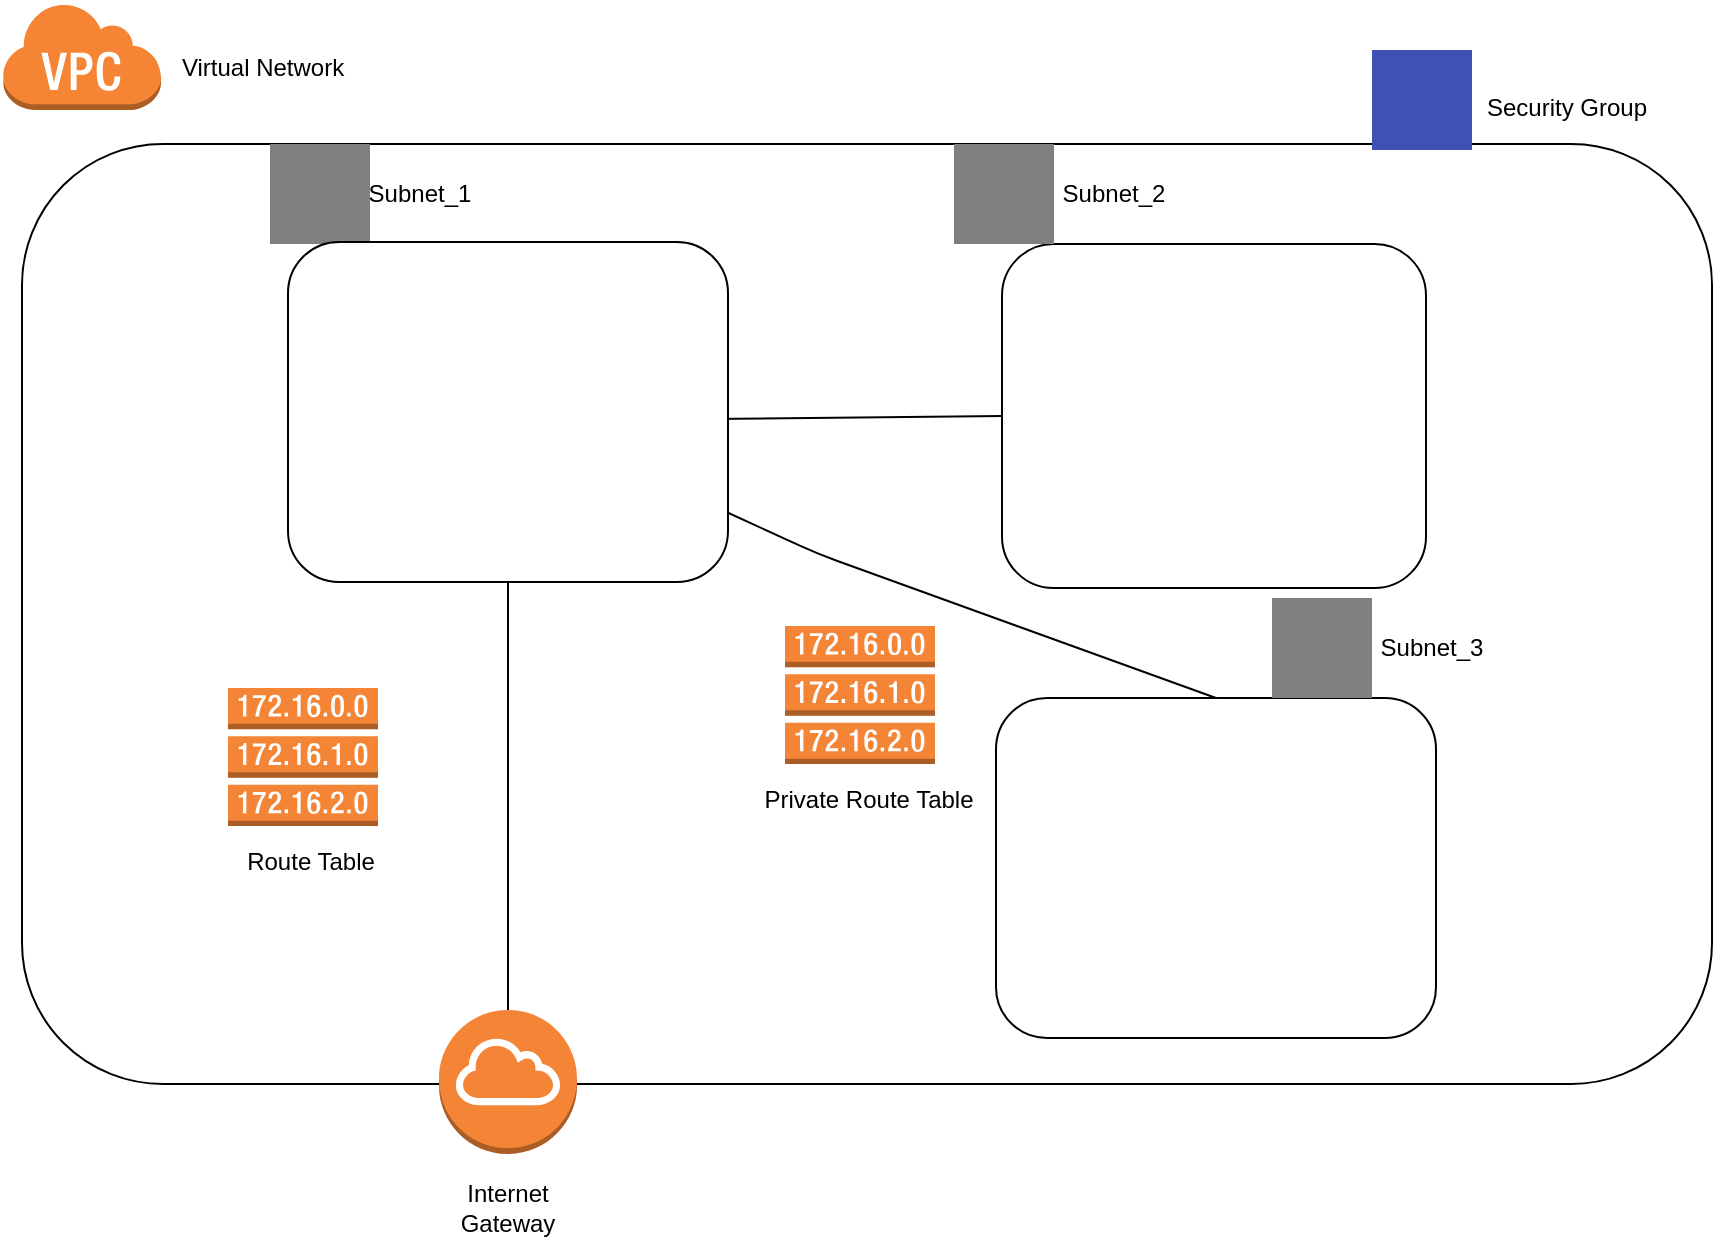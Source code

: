 <mxfile>
    <diagram id="63XFqaJNnCOzj1Tr916l" name="Page-1">
        <mxGraphModel dx="1174" dy="475" grid="0" gridSize="10" guides="1" tooltips="1" connect="1" arrows="1" fold="1" page="1" pageScale="1" pageWidth="827" pageHeight="1169" math="0" shadow="0">
            <root>
                <mxCell id="0"/>
                <mxCell id="1" parent="0"/>
                <mxCell id="3" value="" style="rounded=1;whiteSpace=wrap;html=1;fillColor=default;" parent="1" vertex="1">
                    <mxGeometry x="120" y="131" width="845" height="470" as="geometry"/>
                </mxCell>
                <mxCell id="4" value="" style="outlineConnect=0;dashed=0;verticalLabelPosition=bottom;verticalAlign=top;align=center;html=1;shape=mxgraph.aws3.virtual_private_cloud;fillColor=#F58534;gradientColor=none;" parent="1" vertex="1">
                    <mxGeometry x="110" y="60" width="79.5" height="54" as="geometry"/>
                </mxCell>
                <mxCell id="5" value="" style="fillColor=#808080;aspect=fixed;sketch=0;pointerEvents=1;shadow=0;dashed=0;html=1;strokeColor=none;labelPosition=center;verticalLabelPosition=bottom;outlineConnect=0;verticalAlign=top;align=center;shape=mxgraph.openstack.neutron_subnet;" parent="1" vertex="1">
                    <mxGeometry x="244" y="131" width="50" height="50" as="geometry"/>
                </mxCell>
                <mxCell id="16" style="edgeStyle=none;html=1;exitX=1;exitY=0.5;exitDx=0;exitDy=0;entryX=0;entryY=0.5;entryDx=0;entryDy=0;startArrow=none;startFill=0;endArrow=none;endFill=0;" parent="1" target="7" edge="1">
                    <mxGeometry relative="1" as="geometry">
                        <mxPoint x="410" y="269" as="sourcePoint"/>
                    </mxGeometry>
                </mxCell>
                <mxCell id="25" style="edgeStyle=none;html=1;endArrow=none;endFill=0;entryX=0.5;entryY=0;entryDx=0;entryDy=0;" parent="1" source="27" target="21" edge="1">
                    <mxGeometry relative="1" as="geometry">
                        <mxPoint x="671" y="310" as="targetPoint"/>
                        <Array as="points">
                            <mxPoint x="518" y="336"/>
                        </Array>
                    </mxGeometry>
                </mxCell>
                <mxCell id="7" value="" style="rounded=1;whiteSpace=wrap;html=1;" parent="1" vertex="1">
                    <mxGeometry x="610" y="181" width="212" height="172" as="geometry"/>
                </mxCell>
                <mxCell id="8" value="" style="fillColor=#808080;aspect=fixed;sketch=0;pointerEvents=1;shadow=0;dashed=0;html=1;strokeColor=none;labelPosition=center;verticalLabelPosition=bottom;outlineConnect=0;verticalAlign=top;align=center;shape=mxgraph.openstack.neutron_subnet;" parent="1" vertex="1">
                    <mxGeometry x="586" y="131" width="50" height="50" as="geometry"/>
                </mxCell>
                <mxCell id="9" value="Virtual Network" style="text;html=1;align=center;verticalAlign=middle;resizable=0;points=[];autosize=1;strokeColor=none;fillColor=none;" parent="1" vertex="1">
                    <mxGeometry x="189.5" y="78" width="100" height="30" as="geometry"/>
                </mxCell>
                <mxCell id="11" value="Subnet_2" style="text;html=1;align=center;verticalAlign=middle;whiteSpace=wrap;rounded=0;" parent="1" vertex="1">
                    <mxGeometry x="636" y="141" width="60" height="30" as="geometry"/>
                </mxCell>
                <mxCell id="15" style="edgeStyle=none;html=1;startArrow=none;startFill=0;endArrow=none;endFill=0;exitX=0.5;exitY=0;exitDx=0;exitDy=0;exitPerimeter=0;entryX=0.5;entryY=1;entryDx=0;entryDy=0;" parent="1" source="13" target="27" edge="1">
                    <mxGeometry relative="1" as="geometry">
                        <mxPoint x="289" y="361" as="targetPoint"/>
                    </mxGeometry>
                </mxCell>
                <mxCell id="13" value="" style="outlineConnect=0;dashed=0;verticalLabelPosition=bottom;verticalAlign=top;align=center;html=1;shape=mxgraph.aws3.internet_gateway;fillColor=#F58536;gradientColor=none;" parent="1" vertex="1">
                    <mxGeometry x="328.5" y="564" width="69" height="72" as="geometry"/>
                </mxCell>
                <mxCell id="14" value="Internet Gateway" style="text;html=1;align=center;verticalAlign=middle;whiteSpace=wrap;rounded=0;" parent="1" vertex="1">
                    <mxGeometry x="333" y="648" width="60" height="30" as="geometry"/>
                </mxCell>
                <mxCell id="17" value="" style="outlineConnect=0;dashed=0;verticalLabelPosition=bottom;verticalAlign=top;align=center;html=1;shape=mxgraph.aws3.route_table;fillColor=#F58536;gradientColor=none;" parent="1" vertex="1">
                    <mxGeometry x="223" y="403" width="75" height="69" as="geometry"/>
                </mxCell>
                <mxCell id="18" value="Route Table" style="text;html=1;align=center;verticalAlign=middle;resizable=0;points=[];autosize=1;strokeColor=none;fillColor=none;" parent="1" vertex="1">
                    <mxGeometry x="223" y="477" width="82" height="26" as="geometry"/>
                </mxCell>
                <mxCell id="19" value="" style="fillColor=#3F51B5;aspect=fixed;sketch=0;pointerEvents=1;shadow=0;dashed=0;html=1;strokeColor=none;labelPosition=center;verticalLabelPosition=bottom;outlineConnect=0;verticalAlign=top;align=center;shape=mxgraph.openstack.neutron_securitygroup;" parent="1" vertex="1">
                    <mxGeometry x="795" y="84" width="50" height="50" as="geometry"/>
                </mxCell>
                <mxCell id="20" value="Security Group" style="text;html=1;align=center;verticalAlign=middle;resizable=0;points=[];autosize=1;strokeColor=none;fillColor=none;" parent="1" vertex="1">
                    <mxGeometry x="843" y="100" width="98" height="26" as="geometry"/>
                </mxCell>
                <mxCell id="21" value="" style="rounded=1;whiteSpace=wrap;html=1;" parent="1" vertex="1">
                    <mxGeometry x="607" y="408" width="220" height="170" as="geometry"/>
                </mxCell>
                <mxCell id="22" value="" style="fillColor=#808080;aspect=fixed;sketch=0;pointerEvents=1;shadow=0;dashed=0;html=1;strokeColor=none;labelPosition=center;verticalLabelPosition=bottom;outlineConnect=0;verticalAlign=top;align=center;shape=mxgraph.openstack.neutron_subnet;" parent="1" vertex="1">
                    <mxGeometry x="745" y="358" width="50" height="50" as="geometry"/>
                </mxCell>
                <mxCell id="23" value="Subnet_3" style="text;html=1;align=center;verticalAlign=middle;whiteSpace=wrap;rounded=0;" parent="1" vertex="1">
                    <mxGeometry x="795" y="368" width="60" height="30" as="geometry"/>
                </mxCell>
                <mxCell id="27" value="" style="rounded=1;whiteSpace=wrap;html=1;" parent="1" vertex="1">
                    <mxGeometry x="253" y="180" width="220" height="170" as="geometry"/>
                </mxCell>
                <mxCell id="28" value="Subnet_1" style="text;html=1;align=center;verticalAlign=middle;whiteSpace=wrap;rounded=0;" parent="1" vertex="1">
                    <mxGeometry x="289" y="141" width="60" height="30" as="geometry"/>
                </mxCell>
                <mxCell id="32" value="" style="outlineConnect=0;dashed=0;verticalLabelPosition=bottom;verticalAlign=top;align=center;html=1;shape=mxgraph.aws3.route_table;fillColor=#F58536;gradientColor=none;" vertex="1" parent="1">
                    <mxGeometry x="501.5" y="372" width="75" height="69" as="geometry"/>
                </mxCell>
                <mxCell id="33" value="Private Route Table" style="text;html=1;align=center;verticalAlign=middle;resizable=0;points=[];autosize=1;strokeColor=none;fillColor=none;" vertex="1" parent="1">
                    <mxGeometry x="481.5" y="446" width="123" height="26" as="geometry"/>
                </mxCell>
            </root>
        </mxGraphModel>
    </diagram>
</mxfile>
